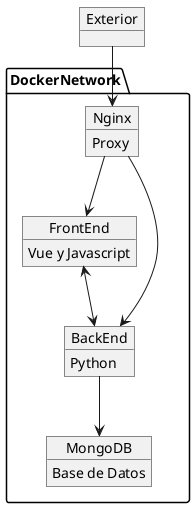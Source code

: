 @startuml Servicios

object Exterior{

}

package DockerNetwork
{
    
    object FrontEnd{
        Vue y Javascript
    }

    object BackEnd{
        Python
    }

    object MongoDB{
        Base de Datos
    }

    object Nginx{
        Proxy
    }
}


FrontEnd<-->BackEnd
BackEnd-->MongoDB
Nginx-->FrontEnd
Nginx-->BackEnd
Exterior-->Nginx
@enduml